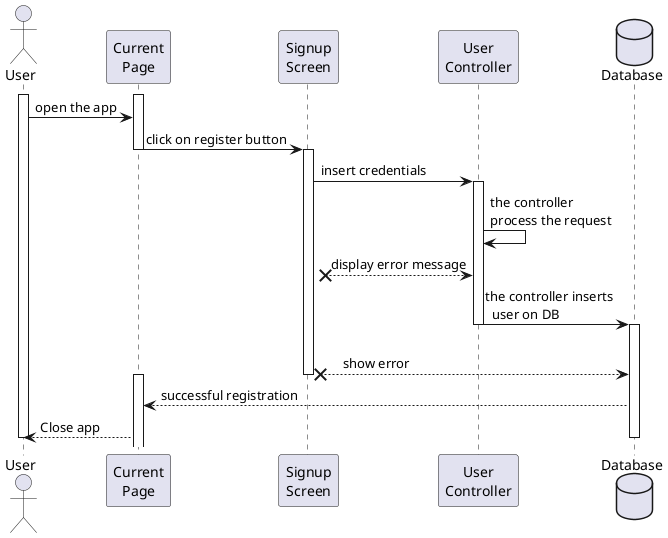 @startuml signup

actor User
participant "Current\nPage" as CurrentPage
participant "Signup\nScreen" as SignupScreen
participant "User\nController" as UserController
database Database

activate User
    activate CurrentPage
        User -> CurrentPage: open the app
        CurrentPage -> SignupScreen: click on register button
    deactivate CurrentPage

    activate SignupScreen
        SignupScreen -> UserController: insert credentials
        activate UserController
        UserController -> UserController: the controller\nprocess the request
        SignupScreen x-- UserController: display error message
        UserController -> Database: the controller inserts\n  user on DB
        deactivate UserController

        activate Database
        SignupScreen x-- Database : \n     show error
    deactivate SignupScreen
    activate CurrentPage
    deactivate CurrentPage
    CurrentPage <-- Database: successful registration
    User <-- CurrentPage: Close app
    deactivate Database
deactivate User

@enduml